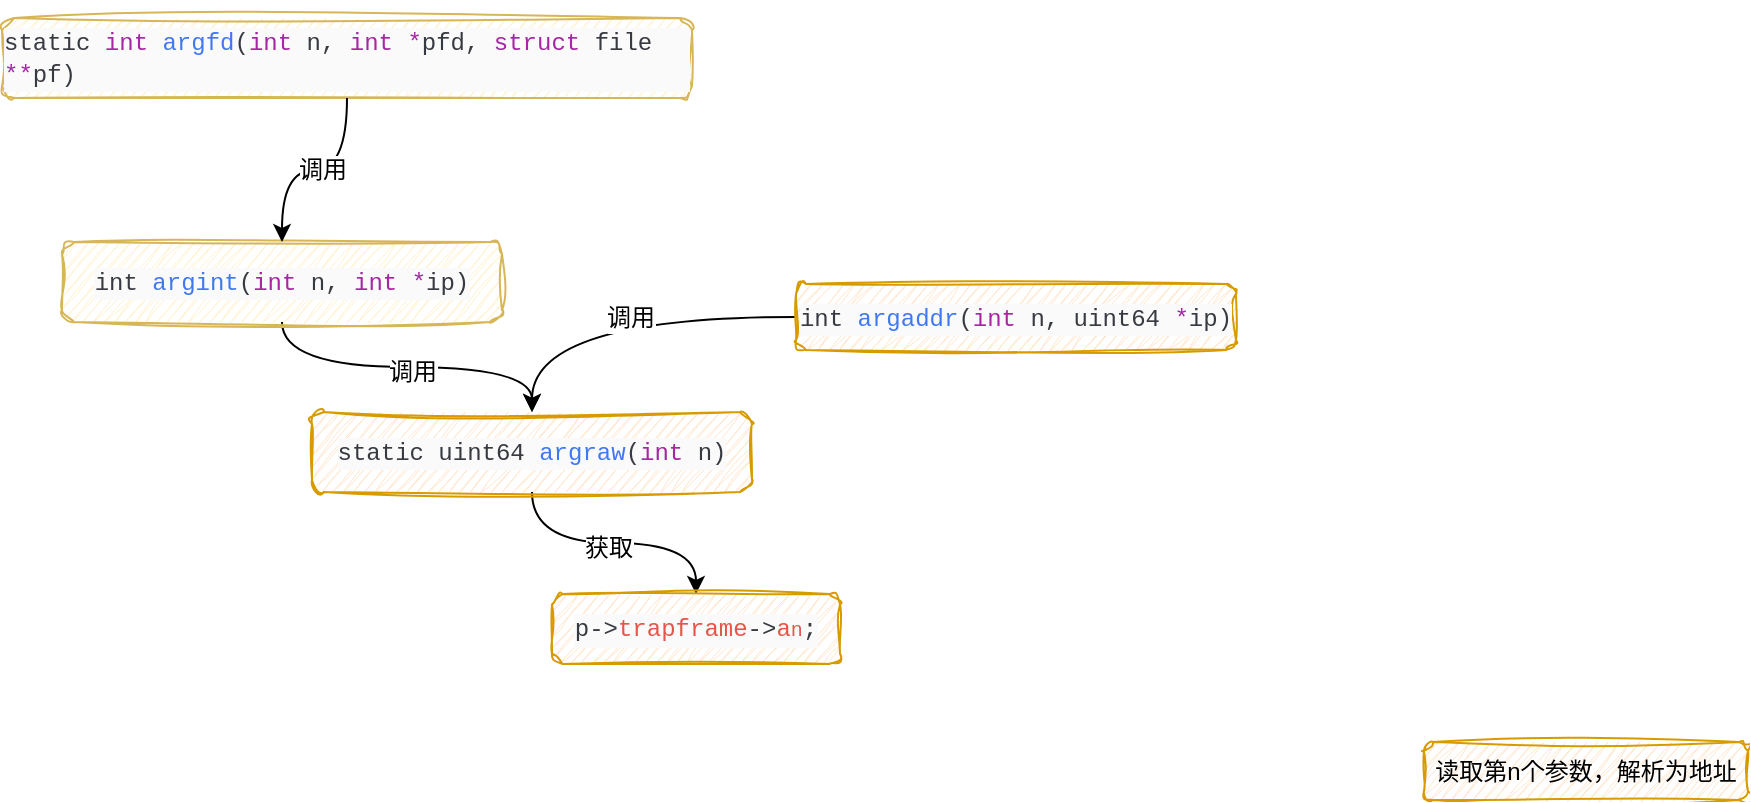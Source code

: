 <mxfile version="21.6.8" type="github">
  <diagram name="第 1 页" id="Ilql6SfUar8j_LKBANnA">
    <mxGraphModel dx="1124" dy="396" grid="0" gridSize="10" guides="0" tooltips="1" connect="1" arrows="1" fold="1" page="0" pageScale="1" pageWidth="827" pageHeight="1169" math="0" shadow="0">
      <root>
        <mxCell id="0" />
        <mxCell id="1" parent="0" />
        <mxCell id="bTVZgc3JkK64k6gWGBFB-31" style="edgeStyle=orthogonalEdgeStyle;rounded=0;orthogonalLoop=1;jettySize=auto;html=1;fontFamily=Helvetica;fontSize=12;fontColor=default;curved=1;" edge="1" parent="1" source="bTVZgc3JkK64k6gWGBFB-18" target="bTVZgc3JkK64k6gWGBFB-26">
          <mxGeometry relative="1" as="geometry" />
        </mxCell>
        <mxCell id="bTVZgc3JkK64k6gWGBFB-32" value="调用" style="edgeLabel;html=1;align=center;verticalAlign=middle;resizable=0;points=[];fontSize=12;fontFamily=Helvetica;fontColor=default;" vertex="1" connectable="0" parent="bTVZgc3JkK64k6gWGBFB-31">
          <mxGeometry x="0.029" y="-2" relative="1" as="geometry">
            <mxPoint as="offset" />
          </mxGeometry>
        </mxCell>
        <mxCell id="bTVZgc3JkK64k6gWGBFB-18" value="&lt;p style=&quot;line-height: 114%; font-size: 13px;&quot;&gt;&lt;/p&gt;&lt;div style=&quot;color: rgb(56, 58, 66); background-color: rgb(250, 250, 250); line-height: 114%; font-size: 13px;&quot;&gt;&lt;div style=&quot;font-family: Consolas, &amp;quot;Courier New&amp;quot;, monospace; font-size: 12px; line-height: 16px;&quot;&gt;&lt;div&gt;int&amp;nbsp;&lt;span style=&quot;color: rgb(64, 120, 242);&quot;&gt;argint&lt;/span&gt;(&lt;span style=&quot;color: rgb(166, 38, 164);&quot;&gt;int&lt;/span&gt; n, &lt;span style=&quot;color: rgb(166, 38, 164);&quot;&gt;int&lt;/span&gt; &lt;span style=&quot;color: rgb(166, 38, 164);&quot;&gt;*&lt;/span&gt;ip)&lt;/div&gt;&lt;/div&gt;&lt;/div&gt;&lt;p style=&quot;font-size: 13px;&quot;&gt;&lt;/p&gt;" style="rounded=1;whiteSpace=wrap;html=1;fillColor=#fff2cc;strokeColor=#d6b656;sketch=1;curveFitting=1;jiggle=2;glass=0;shadow=0;rotation=0;fontFamily=Comic Sans MS;fontSize=13;" vertex="1" parent="1">
          <mxGeometry x="-145" y="121" width="220" height="40" as="geometry" />
        </mxCell>
        <mxCell id="bTVZgc3JkK64k6gWGBFB-34" style="edgeStyle=orthogonalEdgeStyle;shape=connector;curved=1;rounded=0;orthogonalLoop=1;jettySize=auto;html=1;exitX=0.5;exitY=1;exitDx=0;exitDy=0;labelBackgroundColor=default;strokeColor=default;fontFamily=Helvetica;fontSize=12;fontColor=default;endArrow=classic;entryX=0.5;entryY=0;entryDx=0;entryDy=0;" edge="1" parent="1" source="bTVZgc3JkK64k6gWGBFB-26" target="bTVZgc3JkK64k6gWGBFB-36">
          <mxGeometry relative="1" as="geometry">
            <mxPoint x="204.552" y="299.172" as="targetPoint" />
          </mxGeometry>
        </mxCell>
        <mxCell id="bTVZgc3JkK64k6gWGBFB-35" value="获取" style="edgeLabel;html=1;align=center;verticalAlign=middle;resizable=0;points=[];fontSize=12;fontFamily=Helvetica;fontColor=default;" vertex="1" connectable="0" parent="bTVZgc3JkK64k6gWGBFB-34">
          <mxGeometry x="-0.055" y="-2" relative="1" as="geometry">
            <mxPoint as="offset" />
          </mxGeometry>
        </mxCell>
        <mxCell id="bTVZgc3JkK64k6gWGBFB-26" value="&lt;div style=&quot;color: rgb(56, 58, 66); background-color: rgb(250, 250, 250); line-height: 16px; font-size: 13px;&quot;&gt;&lt;div style=&quot;font-family: Consolas, &amp;quot;Courier New&amp;quot;, monospace; font-size: 12px; line-height: 16px;&quot;&gt;&lt;div&gt;static uint64&amp;nbsp;&lt;span style=&quot;color: rgb(64, 120, 242);&quot;&gt;argraw&lt;/span&gt;(&lt;span style=&quot;color: rgb(166, 38, 164);&quot;&gt;int&lt;/span&gt; n)&lt;/div&gt;&lt;/div&gt;&lt;/div&gt;" style="rounded=1;whiteSpace=wrap;html=1;fillColor=#ffe6cc;strokeColor=#d79b00;glass=0;shadow=0;rotation=0;treeFolding=0;treeMoving=0;container=0;resizeHeight=0;disableMultiStrokeFill=0;sketch=1;curveFitting=1;jiggle=2;fontFamily=Comic Sans MS;fontSize=13;" vertex="1" parent="1">
          <mxGeometry x="-20" y="206" width="220" height="40" as="geometry" />
        </mxCell>
        <mxCell id="bTVZgc3JkK64k6gWGBFB-28" style="edgeStyle=orthogonalEdgeStyle;rounded=0;orthogonalLoop=1;jettySize=auto;html=1;entryX=0.5;entryY=0;entryDx=0;entryDy=0;fontFamily=Helvetica;fontSize=12;fontColor=default;curved=1;" edge="1" parent="1" source="bTVZgc3JkK64k6gWGBFB-27" target="bTVZgc3JkK64k6gWGBFB-26">
          <mxGeometry relative="1" as="geometry" />
        </mxCell>
        <mxCell id="bTVZgc3JkK64k6gWGBFB-29" value="调用" style="edgeLabel;html=1;align=center;verticalAlign=middle;resizable=0;points=[];fontSize=12;fontFamily=Helvetica;fontColor=default;" vertex="1" connectable="0" parent="bTVZgc3JkK64k6gWGBFB-28">
          <mxGeometry x="-0.073" relative="1" as="geometry">
            <mxPoint as="offset" />
          </mxGeometry>
        </mxCell>
        <mxCell id="bTVZgc3JkK64k6gWGBFB-27" value="&lt;div style=&quot;color: rgb(56, 58, 66); background-color: rgb(250, 250, 250); line-height: 16px; font-size: 13px;&quot;&gt;&lt;div style=&quot;font-family: Consolas, &amp;quot;Courier New&amp;quot;, monospace; font-size: 12px; line-height: 16px;&quot;&gt;&lt;div&gt;int&amp;nbsp;&lt;span style=&quot;color: rgb(64, 120, 242);&quot;&gt;argaddr&lt;/span&gt;(&lt;span style=&quot;color: rgb(166, 38, 164);&quot;&gt;int&lt;/span&gt; n, uint64 &lt;span style=&quot;color: rgb(166, 38, 164);&quot;&gt;*&lt;/span&gt;ip)&lt;/div&gt;&lt;/div&gt;&lt;/div&gt;" style="rounded=1;whiteSpace=wrap;html=1;fillColor=#ffe6cc;strokeColor=#d79b00;glass=0;shadow=0;rotation=0;treeFolding=0;treeMoving=0;container=0;resizeHeight=0;disableMultiStrokeFill=0;sketch=1;curveFitting=1;jiggle=2;fontFamily=Comic Sans MS;fontSize=13;" vertex="1" parent="1">
          <mxGeometry x="222" y="142" width="220" height="33" as="geometry" />
        </mxCell>
        <mxCell id="bTVZgc3JkK64k6gWGBFB-36" value="&lt;div style=&quot;color: rgb(56, 58, 66); background-color: rgb(250, 250, 250); font-family: Consolas, &amp;quot;Courier New&amp;quot;, monospace; line-height: 16px;&quot;&gt;p-&amp;gt;&lt;span style=&quot;color: #e45649;&quot;&gt;trapframe&lt;/span&gt;-&amp;gt;&lt;span style=&quot;color: #e45649;&quot;&gt;a&lt;span style=&quot;font-size: 10px;&quot;&gt;n&lt;/span&gt;&lt;/span&gt;;&lt;/div&gt;" style="rounded=1;whiteSpace=wrap;html=1;shadow=0;glass=0;sketch=1;jiggle=2;curveFitting=1;strokeColor=#d79b00;fontFamily=Helvetica;fontSize=12;fontColor=default;fillColor=#ffe6cc;" vertex="1" parent="1">
          <mxGeometry x="100" y="297" width="144" height="35" as="geometry" />
        </mxCell>
        <mxCell id="bTVZgc3JkK64k6gWGBFB-37" value="读取第n个参数，解析为地址" style="rounded=1;whiteSpace=wrap;html=1;shadow=0;glass=0;sketch=1;jiggle=2;curveFitting=1;strokeColor=#d79b00;fontFamily=Helvetica;fontSize=12;fontColor=default;fillColor=#ffe6cc;" vertex="1" parent="1">
          <mxGeometry x="536" y="371" width="162" height="29" as="geometry" />
        </mxCell>
        <mxCell id="bTVZgc3JkK64k6gWGBFB-38" value="&lt;p style=&quot;line-height: 114%; font-size: 13px;&quot;&gt;&lt;/p&gt;&lt;div style=&quot;color: rgb(56, 58, 66); background-color: rgb(250, 250, 250); line-height: 114%; font-size: 13px;&quot;&gt;&lt;div style=&quot;font-family: Consolas, &amp;quot;Courier New&amp;quot;, monospace; font-size: 12px; line-height: 16px;&quot;&gt;&lt;div style=&quot;text-align: left;&quot;&gt;static &lt;span style=&quot;color: rgb(166, 38, 164);&quot;&gt;int&amp;nbsp;&lt;/span&gt;&lt;span style=&quot;color: rgb(64, 120, 242);&quot;&gt;argfd&lt;/span&gt;(&lt;span style=&quot;color: rgb(166, 38, 164);&quot;&gt;int&lt;/span&gt; n, &lt;span style=&quot;color: rgb(166, 38, 164);&quot;&gt;int&lt;/span&gt; &lt;span style=&quot;color: rgb(166, 38, 164);&quot;&gt;*&lt;/span&gt;pfd, &lt;span style=&quot;color: rgb(166, 38, 164);&quot;&gt;struct&lt;/span&gt; file &lt;span style=&quot;color: rgb(166, 38, 164);&quot;&gt;**&lt;/span&gt;pf)&lt;br&gt;&lt;/div&gt;&lt;/div&gt;&lt;/div&gt;&lt;p style=&quot;font-size: 13px;&quot;&gt;&lt;/p&gt;" style="rounded=1;whiteSpace=wrap;html=1;fillColor=#fff2cc;strokeColor=#d6b656;sketch=1;curveFitting=1;jiggle=2;glass=0;shadow=0;rotation=0;fontFamily=Comic Sans MS;fontSize=13;" vertex="1" parent="1">
          <mxGeometry x="-175" y="9" width="345" height="40" as="geometry" />
        </mxCell>
        <mxCell id="bTVZgc3JkK64k6gWGBFB-39" style="edgeStyle=orthogonalEdgeStyle;rounded=0;orthogonalLoop=1;jettySize=auto;html=1;entryX=0.5;entryY=0;entryDx=0;entryDy=0;fontFamily=Helvetica;fontSize=12;fontColor=default;curved=1;exitX=0.5;exitY=1;exitDx=0;exitDy=0;" edge="1" parent="1" source="bTVZgc3JkK64k6gWGBFB-38" target="bTVZgc3JkK64k6gWGBFB-18">
          <mxGeometry relative="1" as="geometry">
            <mxPoint x="232" y="168" as="sourcePoint" />
            <mxPoint x="100" y="216" as="targetPoint" />
          </mxGeometry>
        </mxCell>
        <mxCell id="bTVZgc3JkK64k6gWGBFB-40" value="调用" style="edgeLabel;html=1;align=center;verticalAlign=middle;resizable=0;points=[];fontSize=12;fontFamily=Helvetica;fontColor=default;" vertex="1" connectable="0" parent="bTVZgc3JkK64k6gWGBFB-39">
          <mxGeometry x="-0.073" relative="1" as="geometry">
            <mxPoint as="offset" />
          </mxGeometry>
        </mxCell>
      </root>
    </mxGraphModel>
  </diagram>
</mxfile>
